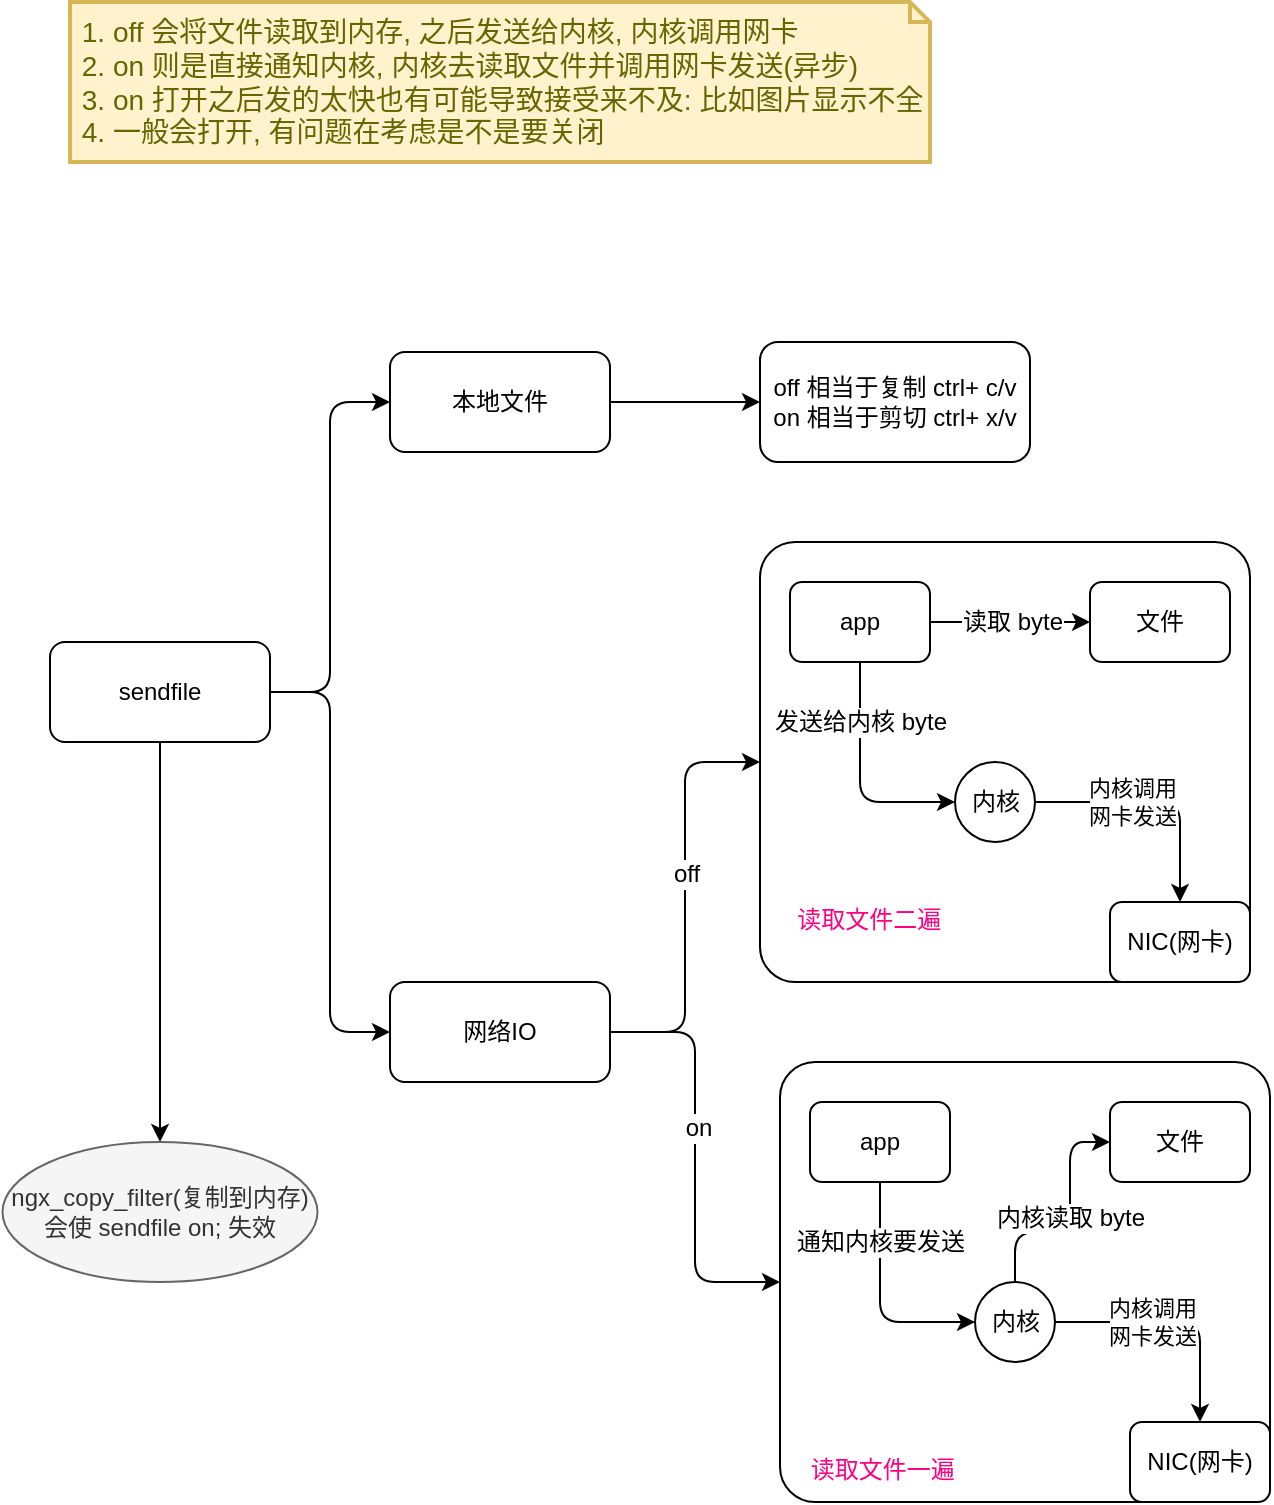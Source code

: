 <mxfile>
    <diagram id="59xHZCeCbQkXloJRUzkc" name="Page-1">
        <mxGraphModel dx="971" dy="-310" grid="1" gridSize="10" guides="1" tooltips="1" connect="1" arrows="1" fold="1" page="1" pageScale="1" pageWidth="850" pageHeight="1100" math="0" shadow="0">
            <root>
                <mxCell id="0"/>
                <mxCell id="1" parent="0"/>
                <mxCell id="2" value="" style="edgeStyle=orthogonalEdgeStyle;rounded=1;orthogonalLoop=1;jettySize=auto;html=1;entryX=0;entryY=0.5;entryDx=0;entryDy=0;entryPerimeter=0;" parent="1" source="4" target="6" edge="1">
                    <mxGeometry relative="1" as="geometry"/>
                </mxCell>
                <mxCell id="3" style="edgeStyle=orthogonalEdgeStyle;rounded=1;orthogonalLoop=1;jettySize=auto;html=1;entryX=0;entryY=0.5;entryDx=0;entryDy=0;" parent="1" source="4" target="11" edge="1">
                    <mxGeometry relative="1" as="geometry"/>
                </mxCell>
                <mxCell id="37" value="" style="edgeStyle=orthogonalEdgeStyle;rounded=0;orthogonalLoop=1;jettySize=auto;html=1;" edge="1" parent="1" source="4" target="36">
                    <mxGeometry relative="1" as="geometry"/>
                </mxCell>
                <mxCell id="4" value="sendfile" style="rounded=1;whiteSpace=wrap;html=1;" parent="1" vertex="1">
                    <mxGeometry x="100" y="1480" width="110" height="50" as="geometry"/>
                </mxCell>
                <mxCell id="5" value="" style="edgeStyle=orthogonalEdgeStyle;rounded=1;orthogonalLoop=1;jettySize=auto;html=1;" parent="1" source="6" target="12" edge="1">
                    <mxGeometry relative="1" as="geometry"/>
                </mxCell>
                <mxCell id="6" value="本地文件" style="rounded=1;whiteSpace=wrap;html=1;" parent="1" vertex="1">
                    <mxGeometry x="270" y="1335" width="110" height="50" as="geometry"/>
                </mxCell>
                <mxCell id="7" value="" style="edgeStyle=orthogonalEdgeStyle;rounded=1;orthogonalLoop=1;jettySize=auto;html=1;" parent="1" source="11" target="13" edge="1">
                    <mxGeometry relative="1" as="geometry"/>
                </mxCell>
                <mxCell id="8" value="&lt;font style=&quot;font-size: 12px&quot;&gt;off&lt;/font&gt;" style="edgeLabel;html=1;align=center;verticalAlign=middle;resizable=0;points=[];" parent="7" vertex="1" connectable="0">
                    <mxGeometry x="0.126" y="1" relative="1" as="geometry">
                        <mxPoint x="1" y="1" as="offset"/>
                    </mxGeometry>
                </mxCell>
                <mxCell id="9" style="edgeStyle=orthogonalEdgeStyle;rounded=1;orthogonalLoop=1;jettySize=auto;html=1;" parent="1" source="11" target="24" edge="1">
                    <mxGeometry relative="1" as="geometry"/>
                </mxCell>
                <mxCell id="10" value="&lt;font style=&quot;font-size: 12px&quot;&gt;on&lt;/font&gt;" style="edgeLabel;html=1;align=center;verticalAlign=middle;resizable=0;points=[];" parent="9" vertex="1" connectable="0">
                    <mxGeometry x="-0.152" y="1" relative="1" as="geometry">
                        <mxPoint y="1" as="offset"/>
                    </mxGeometry>
                </mxCell>
                <mxCell id="11" value="网络IO" style="rounded=1;whiteSpace=wrap;html=1;" parent="1" vertex="1">
                    <mxGeometry x="270" y="1650" width="110" height="50" as="geometry"/>
                </mxCell>
                <mxCell id="12" value="off 相当于复制 ctrl+ c/v&lt;br&gt;on 相当于剪切 ctrl+ x/v" style="whiteSpace=wrap;html=1;rounded=1;" parent="1" vertex="1">
                    <mxGeometry x="455" y="1330" width="135" height="60" as="geometry"/>
                </mxCell>
                <mxCell id="13" value="&lt;font color=&quot;#ff0080&quot;&gt;&lt;br&gt;&lt;br&gt;&lt;br&gt;&lt;br&gt;&lt;br&gt;&lt;br&gt;&lt;br&gt;&lt;br&gt;&lt;br&gt;&lt;br&gt;&lt;br&gt;&amp;nbsp; &amp;nbsp; &amp;nbsp;读取文件二遍&amp;nbsp;&amp;nbsp;&lt;/font&gt;" style="whiteSpace=wrap;html=1;rounded=1;arcSize=8;align=left;" parent="1" vertex="1">
                    <mxGeometry x="455" y="1430" width="245" height="220" as="geometry"/>
                </mxCell>
                <mxCell id="14" value="文件" style="rounded=1;whiteSpace=wrap;html=1;" parent="1" vertex="1">
                    <mxGeometry x="620" y="1450" width="70" height="40" as="geometry"/>
                </mxCell>
                <mxCell id="15" value="" style="edgeStyle=orthogonalEdgeStyle;rounded=1;orthogonalLoop=1;jettySize=auto;html=1;" parent="1" source="19" target="14" edge="1">
                    <mxGeometry relative="1" as="geometry"/>
                </mxCell>
                <mxCell id="16" value="&lt;font style=&quot;font-size: 12px&quot;&gt;读取 byte&lt;/font&gt;" style="edgeLabel;html=1;align=center;verticalAlign=middle;resizable=0;points=[];" parent="15" vertex="1" connectable="0">
                    <mxGeometry x="-0.393" y="-3" relative="1" as="geometry">
                        <mxPoint x="16" y="-3" as="offset"/>
                    </mxGeometry>
                </mxCell>
                <mxCell id="17" style="edgeStyle=orthogonalEdgeStyle;rounded=1;orthogonalLoop=1;jettySize=auto;html=1;entryX=0;entryY=0.5;entryDx=0;entryDy=0;exitX=0.5;exitY=1;exitDx=0;exitDy=0;" parent="1" source="19" target="22" edge="1">
                    <mxGeometry relative="1" as="geometry"/>
                </mxCell>
                <mxCell id="18" value="&lt;font style=&quot;font-size: 12px&quot;&gt;发送给内核 byte&lt;/font&gt;" style="edgeLabel;html=1;align=center;verticalAlign=middle;resizable=0;points=[];" parent="17" vertex="1" connectable="0">
                    <mxGeometry x="-0.183" y="-1" relative="1" as="geometry">
                        <mxPoint x="1" y="-18" as="offset"/>
                    </mxGeometry>
                </mxCell>
                <mxCell id="19" value="app" style="rounded=1;whiteSpace=wrap;html=1;" parent="1" vertex="1">
                    <mxGeometry x="470" y="1450" width="70" height="40" as="geometry"/>
                </mxCell>
                <mxCell id="20" style="edgeStyle=orthogonalEdgeStyle;rounded=1;orthogonalLoop=1;jettySize=auto;html=1;" parent="1" source="22" target="23" edge="1">
                    <mxGeometry relative="1" as="geometry"/>
                </mxCell>
                <mxCell id="21" value="内核调用&lt;br&gt;网卡发送" style="edgeLabel;html=1;align=center;verticalAlign=middle;resizable=0;points=[];" parent="20" vertex="1" connectable="0">
                    <mxGeometry x="-0.225" relative="1" as="geometry">
                        <mxPoint x="1" as="offset"/>
                    </mxGeometry>
                </mxCell>
                <mxCell id="22" value="内核" style="ellipse;whiteSpace=wrap;html=1;aspect=fixed;" parent="1" vertex="1">
                    <mxGeometry x="552.5" y="1540" width="40" height="40" as="geometry"/>
                </mxCell>
                <mxCell id="23" value="NIC(网卡)" style="rounded=1;whiteSpace=wrap;html=1;" parent="1" vertex="1">
                    <mxGeometry x="630" y="1610" width="70" height="40" as="geometry"/>
                </mxCell>
                <mxCell id="24" value="&lt;font color=&quot;#ff0080&quot;&gt;&lt;br&gt;&lt;br&gt;&lt;br&gt;&lt;br&gt;&lt;br&gt;&lt;br&gt;&lt;br&gt;&lt;br&gt;&lt;br&gt;&lt;br&gt;&lt;br&gt;&lt;br&gt;&lt;br&gt;&amp;nbsp; &amp;nbsp; 读取文件一遍&lt;/font&gt;" style="whiteSpace=wrap;html=1;rounded=1;arcSize=8;align=left;" parent="1" vertex="1">
                    <mxGeometry x="465" y="1690" width="245" height="220" as="geometry"/>
                </mxCell>
                <mxCell id="25" value="文件" style="rounded=1;whiteSpace=wrap;html=1;" parent="1" vertex="1">
                    <mxGeometry x="630" y="1710" width="70" height="40" as="geometry"/>
                </mxCell>
                <mxCell id="26" style="edgeStyle=orthogonalEdgeStyle;rounded=1;orthogonalLoop=1;jettySize=auto;html=1;entryX=0;entryY=0.5;entryDx=0;entryDy=0;exitX=0.5;exitY=1;exitDx=0;exitDy=0;" parent="1" source="28" target="33" edge="1">
                    <mxGeometry relative="1" as="geometry"/>
                </mxCell>
                <mxCell id="27" value="&lt;font style=&quot;font-size: 12px&quot;&gt;通知内核要发送&lt;/font&gt;" style="edgeLabel;html=1;align=center;verticalAlign=middle;resizable=0;points=[];" parent="26" vertex="1" connectable="0">
                    <mxGeometry x="-0.183" y="-1" relative="1" as="geometry">
                        <mxPoint x="1" y="-18" as="offset"/>
                    </mxGeometry>
                </mxCell>
                <mxCell id="28" value="app" style="rounded=1;whiteSpace=wrap;html=1;" parent="1" vertex="1">
                    <mxGeometry x="480" y="1710" width="70" height="40" as="geometry"/>
                </mxCell>
                <mxCell id="29" style="edgeStyle=orthogonalEdgeStyle;rounded=1;orthogonalLoop=1;jettySize=auto;html=1;" parent="1" source="33" target="34" edge="1">
                    <mxGeometry relative="1" as="geometry"/>
                </mxCell>
                <mxCell id="30" value="内核调用&lt;br&gt;网卡发送" style="edgeLabel;html=1;align=center;verticalAlign=middle;resizable=0;points=[];" parent="29" vertex="1" connectable="0">
                    <mxGeometry x="-0.225" relative="1" as="geometry">
                        <mxPoint x="1" as="offset"/>
                    </mxGeometry>
                </mxCell>
                <mxCell id="31" style="edgeStyle=orthogonalEdgeStyle;rounded=1;orthogonalLoop=1;jettySize=auto;html=1;entryX=0;entryY=0.5;entryDx=0;entryDy=0;" parent="1" source="33" target="25" edge="1">
                    <mxGeometry relative="1" as="geometry">
                        <Array as="points">
                            <mxPoint x="583" y="1775"/>
                            <mxPoint x="610" y="1775"/>
                            <mxPoint x="610" y="1730"/>
                        </Array>
                    </mxGeometry>
                </mxCell>
                <mxCell id="32" value="&lt;font style=&quot;font-size: 12px&quot;&gt;内核读取 byte&lt;/font&gt;" style="edgeLabel;html=1;align=center;verticalAlign=middle;resizable=0;points=[];" parent="31" vertex="1" connectable="0">
                    <mxGeometry x="0.03" relative="1" as="geometry">
                        <mxPoint y="1" as="offset"/>
                    </mxGeometry>
                </mxCell>
                <mxCell id="33" value="内核" style="ellipse;whiteSpace=wrap;html=1;aspect=fixed;" parent="1" vertex="1">
                    <mxGeometry x="562.5" y="1800" width="40" height="40" as="geometry"/>
                </mxCell>
                <mxCell id="34" value="NIC(网卡)" style="rounded=1;whiteSpace=wrap;html=1;" parent="1" vertex="1">
                    <mxGeometry x="640" y="1870" width="70" height="40" as="geometry"/>
                </mxCell>
                <mxCell id="35" value="&amp;nbsp;1. off 会将文件读取到内存, 之后发送给内核, 内核调用网卡&lt;br&gt;&amp;nbsp;2. on 则是直接通知内核, 内核去读取文件并调用网卡发送(异步)&lt;br&gt;&amp;nbsp;3. on 打开之后发的太快也有可能导致接受来不及: 比如图片显示不全&lt;br&gt;&amp;nbsp;4. 一般会打开, 有问题在考虑是不是要关闭" style="shape=note;strokeWidth=2;fontSize=14;size=10;whiteSpace=wrap;html=1;fillColor=#fff2cc;strokeColor=#d6b656;fontColor=#666600;align=left;" parent="1" vertex="1">
                    <mxGeometry x="110" y="1160" width="430" height="80" as="geometry"/>
                </mxCell>
                <mxCell id="36" value="ngx_copy_filter(复制到内存) 会使 sendfile on; 失效" style="ellipse;whiteSpace=wrap;html=1;rounded=1;fillColor=#f5f5f5;strokeColor=#666666;fontColor=#333333;" vertex="1" parent="1">
                    <mxGeometry x="76.25" y="1730" width="157.5" height="70" as="geometry"/>
                </mxCell>
            </root>
        </mxGraphModel>
    </diagram>
</mxfile>

